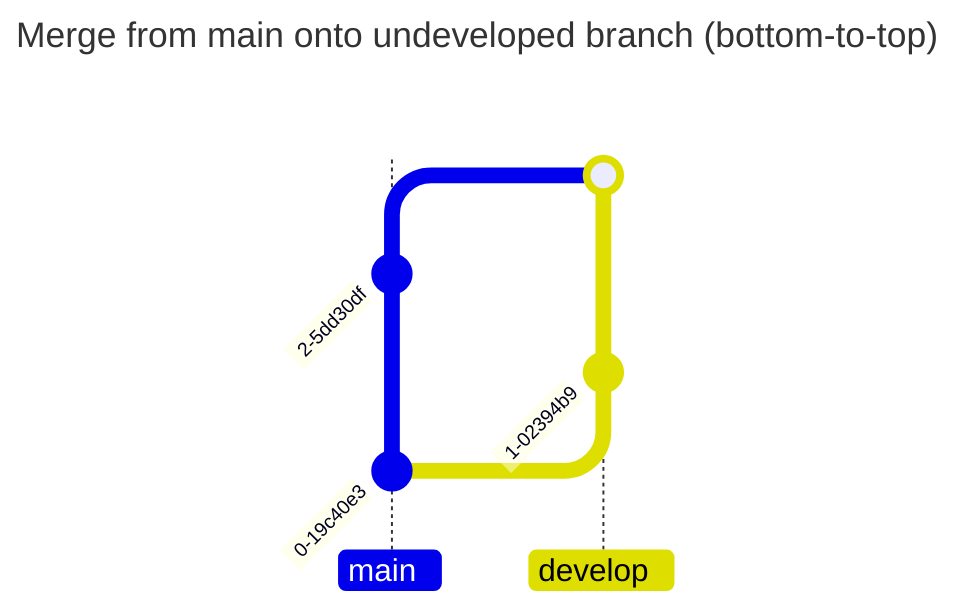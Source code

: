 ---
title: Merge from main onto undeveloped branch (bottom-to-top)
---
gitGraph BT:
commit
branch develop
commit
checkout main
commit
checkout develop
merge main